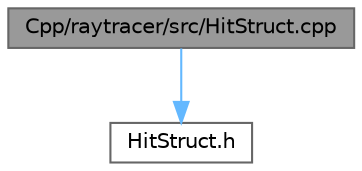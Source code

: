 digraph "Cpp/raytracer/src/HitStruct.cpp"
{
 // LATEX_PDF_SIZE
  bgcolor="transparent";
  edge [fontname=Helvetica,fontsize=10,labelfontname=Helvetica,labelfontsize=10];
  node [fontname=Helvetica,fontsize=10,shape=box,height=0.2,width=0.4];
  Node1 [label="Cpp/raytracer/src/HitStruct.cpp",height=0.2,width=0.4,color="gray40", fillcolor="grey60", style="filled", fontcolor="black",tooltip=" "];
  Node1 -> Node2 [color="steelblue1",style="solid"];
  Node2 [label="HitStruct.h",height=0.2,width=0.4,color="grey40", fillcolor="white", style="filled",URL="$a00218.html",tooltip=" "];
}
